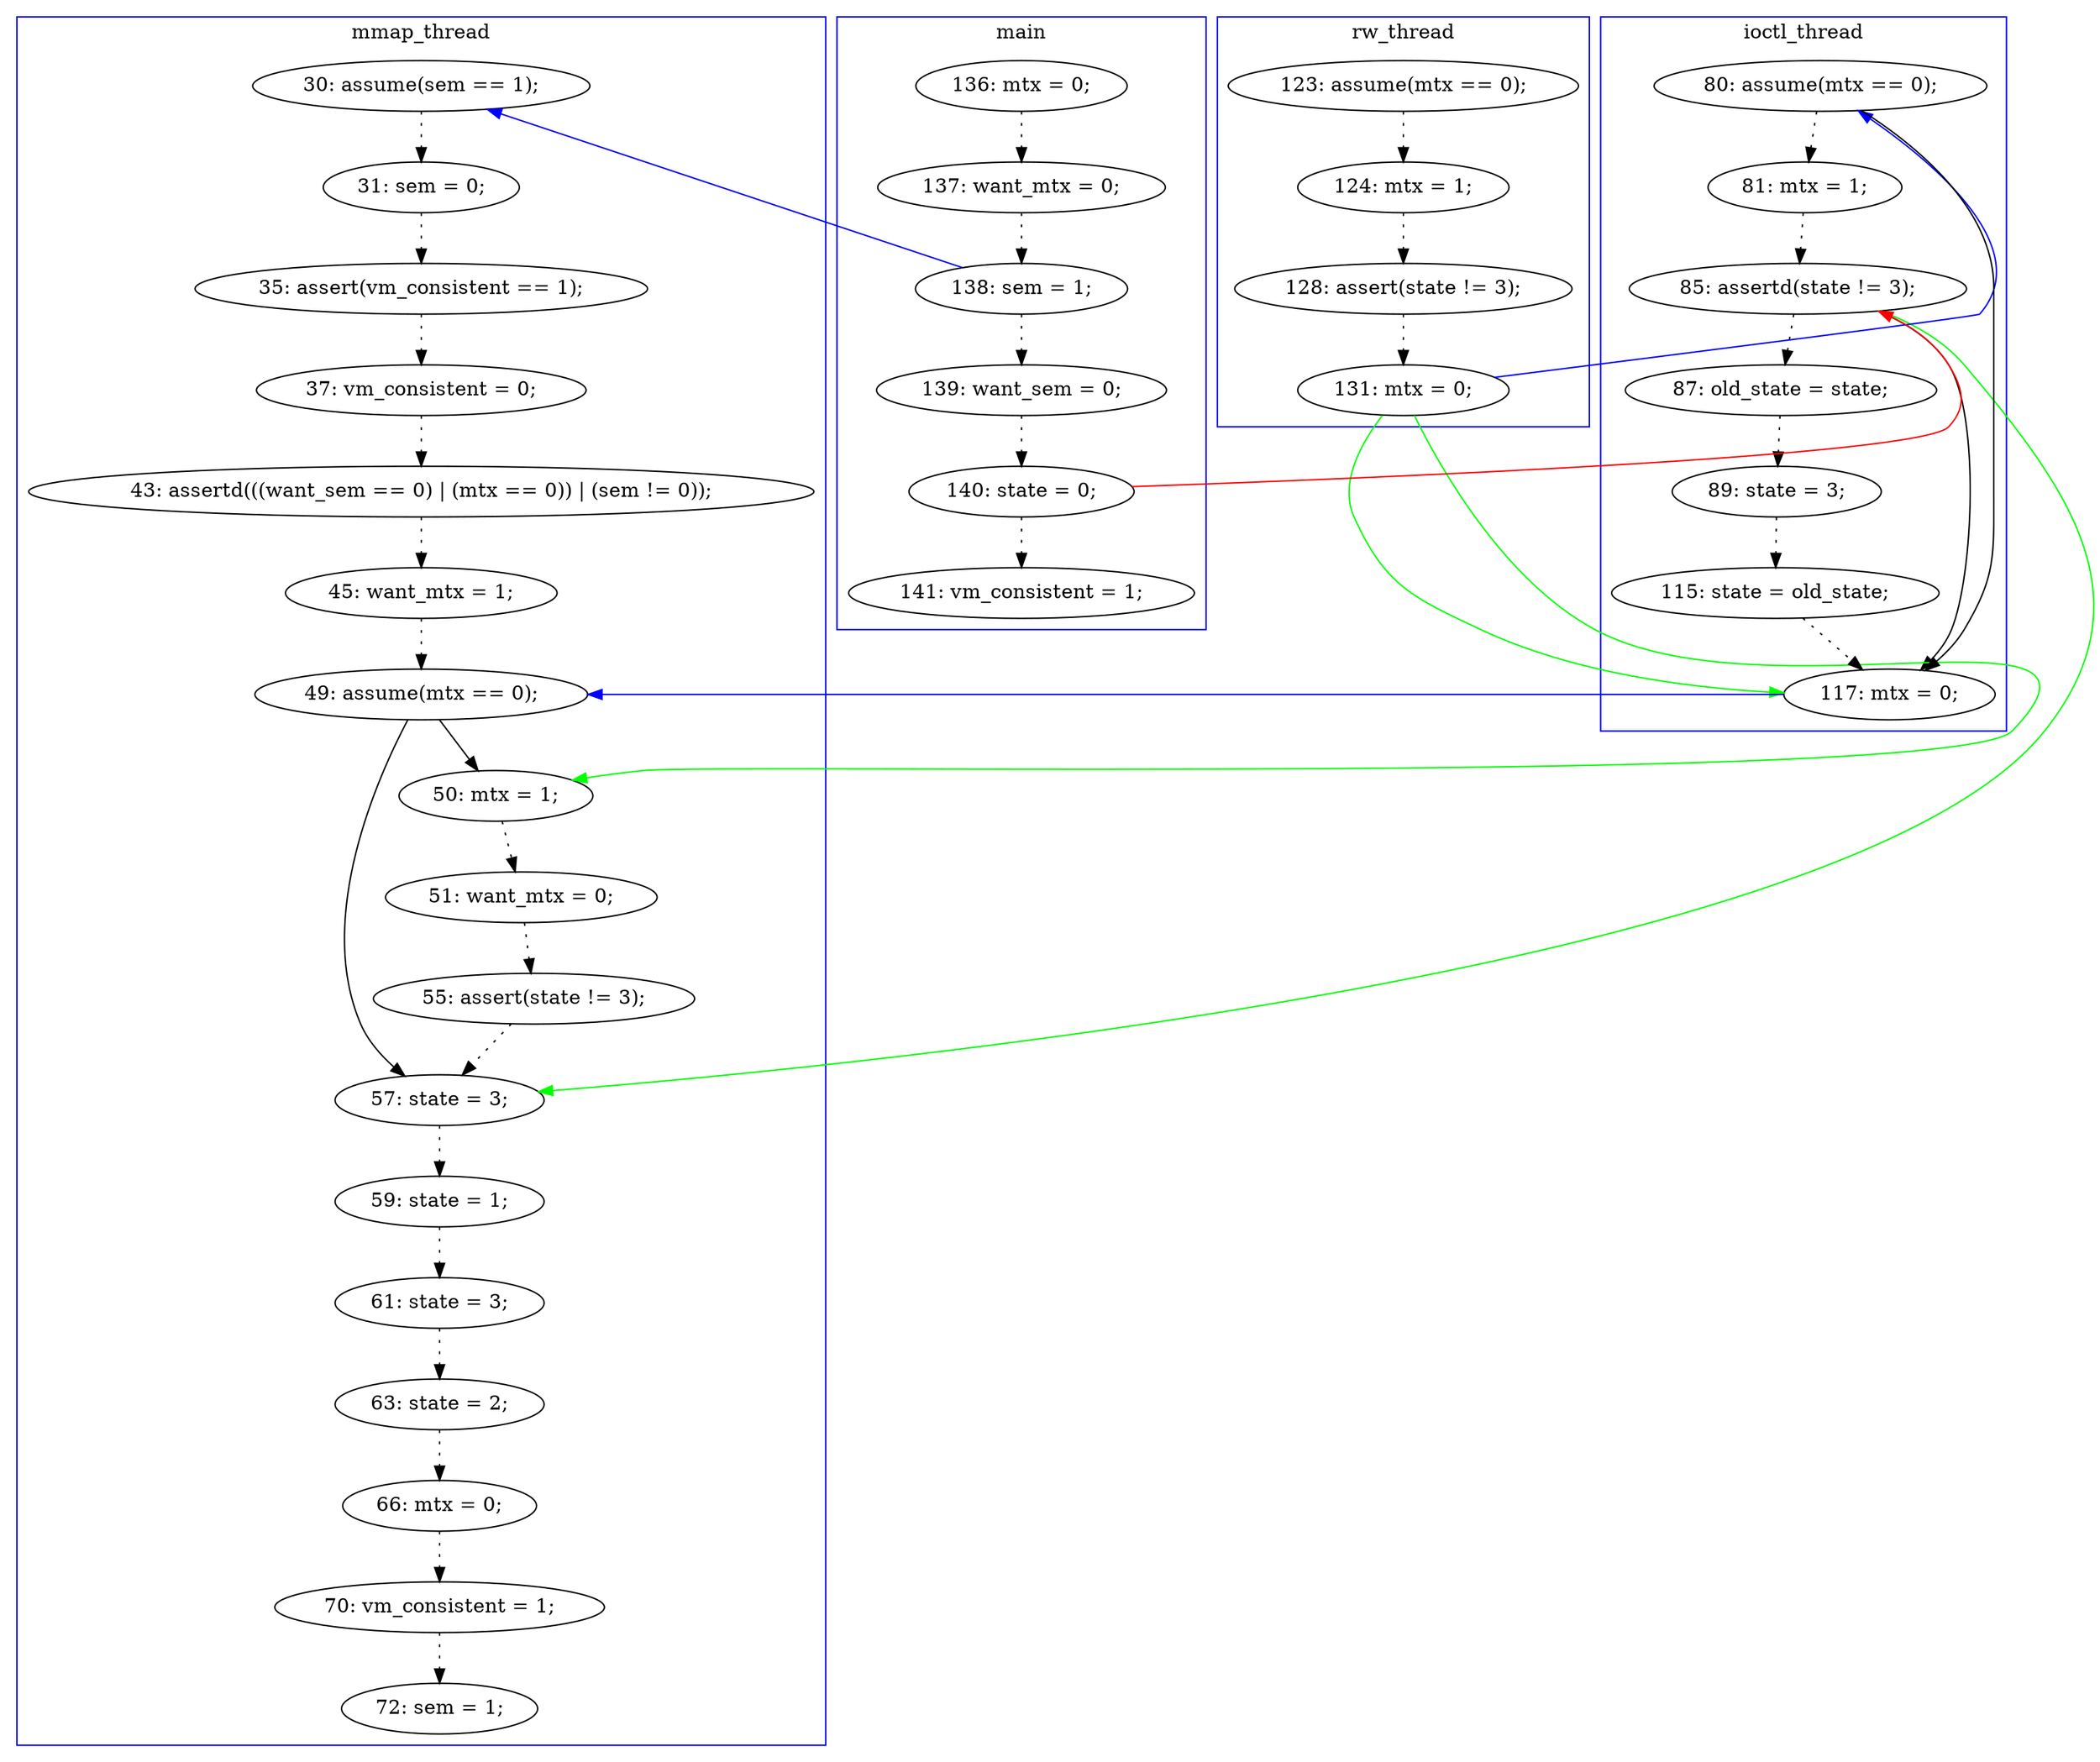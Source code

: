 digraph ProofObject {
	37 -> 38 [style = dotted, color = black]
	43 -> 44 [style = dotted, color = black]
	22 -> 23 [style = dotted, color = black]
	23 -> 24 [style = dotted, color = black]
	12 -> 13 [style = dotted, color = black]
	14 -> 15 [style = dotted, color = black]
	28 -> 35 [color = Blue, constraint = false]
	32 -> 33 [style = dotted, color = black]
	2 -> 3 [style = dotted, color = black]
	23 -> 39 [color = Green, constraint = false]
	45 -> 46 [style = dotted, color = black]
	30 -> 32 [style = dotted, color = black]
	19 -> 20 [style = dotted, color = black]
	6 -> 23 [color = Red, constraint = false]
	34 -> 35 [style = dotted, color = black]
	38 -> 39 [style = dotted, color = black]
	6 -> 7 [style = dotted, color = black]
	41 -> 42 [style = dotted, color = black]
	36 -> 37 [style = dotted, color = black]
	25 -> 27 [style = dotted, color = black]
	5 -> 6 [style = dotted, color = black]
	23 -> 28 [color = Black]
	13 -> 14 [style = dotted, color = black]
	4 -> 19 [color = Blue, constraint = false]
	44 -> 45 [style = dotted, color = black]
	27 -> 28 [style = dotted, color = black]
	15 -> 36 [color = Green, constraint = false]
	21 -> 28 [color = Black]
	24 -> 25 [style = dotted, color = black]
	20 -> 30 [style = dotted, color = black]
	42 -> 43 [style = dotted, color = black]
	35 -> 39 [color = Black]
	15 -> 21 [color = Blue, constraint = false]
	21 -> 22 [style = dotted, color = black]
	15 -> 28 [color = Green, constraint = false]
	39 -> 41 [style = dotted, color = black]
	35 -> 36 [color = Black]
	4 -> 5 [style = dotted, color = black]
	33 -> 34 [style = dotted, color = black]
	3 -> 4 [style = dotted, color = black]
	subgraph cluster0 {
		label = main
		color = blue
		3  [label = "137: want_mtx = 0;"]
		5  [label = "139: want_sem = 0;"]
		7  [label = "141: vm_consistent = 1;"]
		2  [label = "136: mtx = 0;"]
		4  [label = "138: sem = 1;"]
		6  [label = "140: state = 0;"]
	}
	subgraph cluster3 {
		label = rw_thread
		color = blue
		14  [label = "128: assert(state != 3);"]
		15  [label = "131: mtx = 0;"]
		12  [label = "123: assume(mtx == 0);"]
		13  [label = "124: mtx = 1;"]
	}
	subgraph cluster2 {
		label = ioctl_thread
		color = blue
		24  [label = "87: old_state = state;"]
		23  [label = "85: assertd(state != 3);"]
		21  [label = "80: assume(mtx == 0);"]
		22  [label = "81: mtx = 1;"]
		27  [label = "115: state = old_state;"]
		28  [label = "117: mtx = 0;"]
		25  [label = "89: state = 3;"]
	}
	subgraph cluster1 {
		label = mmap_thread
		color = blue
		34  [label = "45: want_mtx = 1;"]
		41  [label = "59: state = 1;"]
		38  [label = "55: assert(state != 3);"]
		44  [label = "66: mtx = 0;"]
		32  [label = "37: vm_consistent = 0;"]
		39  [label = "57: state = 3;"]
		20  [label = "31: sem = 0;"]
		35  [label = "49: assume(mtx == 0);"]
		42  [label = "61: state = 3;"]
		30  [label = "35: assert(vm_consistent == 1);"]
		36  [label = "50: mtx = 1;"]
		45  [label = "70: vm_consistent = 1;"]
		46  [label = "72: sem = 1;"]
		43  [label = "63: state = 2;"]
		37  [label = "51: want_mtx = 0;"]
		19  [label = "30: assume(sem == 1);"]
		33  [label = "43: assertd(((want_sem == 0) | (mtx == 0)) | (sem != 0));"]
	}
}